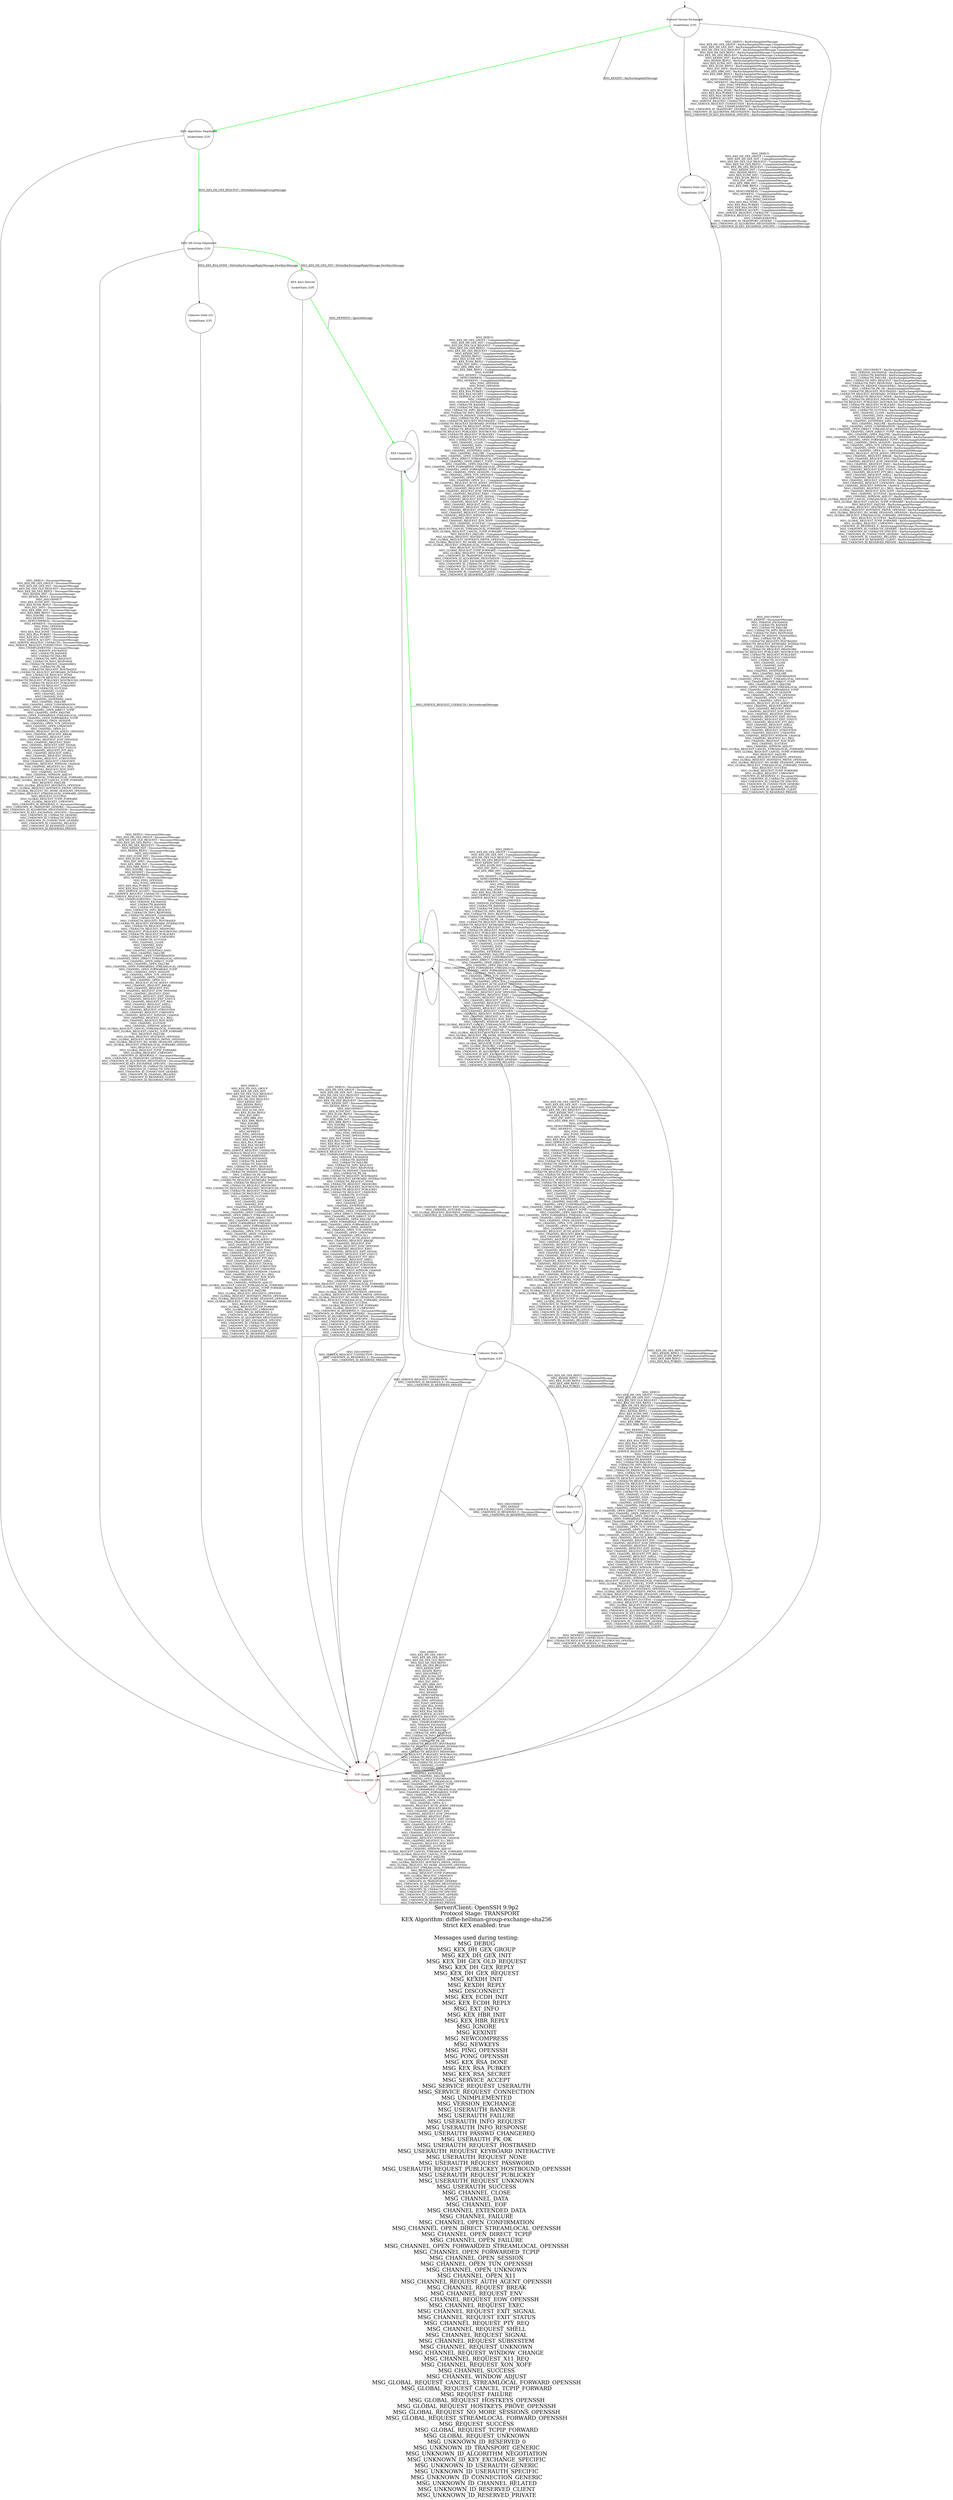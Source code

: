 digraph g {

    labelloc = "b"
    label = "Server/Client: OpenSSH 9.9p2
    Protocol Stage: TRANSPORT
KEX Algorithm: diffie-hellman-group-exchange-sha256
Strict KEX enabled: true

 Messages used during testing: 
MSG_DEBUG
MSG_KEX_DH_GEX_GROUP
MSG_KEX_DH_GEX_INIT
MSG_KEX_DH_GEX_OLD_REQUEST
MSG_KEX_DH_GEX_REPLY
MSG_KEX_DH_GEX_REQUEST
MSG_KEXDH_INIT
MSG_KEXDH_REPLY
MSG_DISCONNECT
MSG_KEX_ECDH_INIT
MSG_KEX_ECDH_REPLY
MSG_EXT_INFO
MSG_KEX_HBR_INIT
MSG_KEX_HBR_REPLY
MSG_IGNORE
MSG_KEXINIT
MSG_NEWCOMPRESS
MSG_NEWKEYS
MSG_PING_OPENSSH
MSG_PONG_OPENSSH
MSG_KEX_RSA_DONE
MSG_KEX_RSA_PUBKEY
MSG_KEX_RSA_SECRET
MSG_SERVICE_ACCEPT
MSG_SERVICE_REQUEST_USERAUTH
MSG_SERVICE_REQUEST_CONNECTION
MSG_UNIMPLEMENTED
MSG_VERSION_EXCHANGE
MSG_USERAUTH_BANNER
MSG_USERAUTH_FAILURE
MSG_USERAUTH_INFO_REQUEST
MSG_USERAUTH_INFO_RESPONSE
MSG_USERAUTH_PASSWD_CHANGEREQ
MSG_USERAUTH_PK_OK
MSG_USERAUTH_REQUEST_HOSTBASED
MSG_USERAUTH_REQUEST_KEYBOARD_INTERACTIVE
MSG_USERAUTH_REQUEST_NONE
MSG_USERAUTH_REQUEST_PASSWORD
MSG_USERAUTH_REQUEST_PUBLICKEY_HOSTBOUND_OPENSSH
MSG_USERAUTH_REQUEST_PUBLICKEY
MSG_USERAUTH_REQUEST_UNKNOWN
MSG_USERAUTH_SUCCESS
MSG_CHANNEL_CLOSE
MSG_CHANNEL_DATA
MSG_CHANNEL_EOF
MSG_CHANNEL_EXTENDED_DATA
MSG_CHANNEL_FAILURE
MSG_CHANNEL_OPEN_CONFIRMATION
MSG_CHANNEL_OPEN_DIRECT_STREAMLOCAL_OPENSSH
MSG_CHANNEL_OPEN_DIRECT_TCPIP
MSG_CHANNEL_OPEN_FAILURE
MSG_CHANNEL_OPEN_FORWARDED_STREAMLOCAL_OPENSSH
MSG_CHANNEL_OPEN_FORWARDED_TCPIP
MSG_CHANNEL_OPEN_SESSION
MSG_CHANNEL_OPEN_TUN_OPENSSH
MSG_CHANNEL_OPEN_UNKNOWN
MSG_CHANNEL_OPEN_X11
MSG_CHANNEL_REQUEST_AUTH_AGENT_OPENSSH
MSG_CHANNEL_REQUEST_BREAK
MSG_CHANNEL_REQUEST_ENV
MSG_CHANNEL_REQUEST_EOW_OPENSSH
MSG_CHANNEL_REQUEST_EXEC
MSG_CHANNEL_REQUEST_EXIT_SIGNAL
MSG_CHANNEL_REQUEST_EXIT_STATUS
MSG_CHANNEL_REQUEST_PTY_REQ
MSG_CHANNEL_REQUEST_SHELL
MSG_CHANNEL_REQUEST_SIGNAL
MSG_CHANNEL_REQUEST_SUBSYSTEM
MSG_CHANNEL_REQUEST_UNKNOWN
MSG_CHANNEL_REQUEST_WINDOW_CHANGE
MSG_CHANNEL_REQUEST_X11_REQ
MSG_CHANNEL_REQUEST_XON_XOFF
MSG_CHANNEL_SUCCESS
MSG_CHANNEL_WINDOW_ADJUST
MSG_GLOBAL_REQUEST_CANCEL_STREAMLOCAL_FORWARD_OPENSSH
MSG_GLOBAL_REQUEST_CANCEL_TCPIP_FORWARD
MSG_REQUEST_FAILURE
MSG_GLOBAL_REQUEST_HOSTKEYS_OPENSSH
MSG_GLOBAL_REQUEST_HOSTKEYS_PROVE_OPENSSH
MSG_GLOBAL_REQUEST_NO_MORE_SESSIONS_OPENSSH
MSG_GLOBAL_REQUEST_STREAMLOCAL_FORWARD_OPENSSH
MSG_REQUEST_SUCCESS
MSG_GLOBAL_REQUEST_TCPIP_FORWARD
MSG_GLOBAL_REQUEST_UNKNOWN
MSG_UNKNOWN_ID_RESERVED_0
MSG_UNKNOWN_ID_TRANSPORT_GENERIC
MSG_UNKNOWN_ID_ALGORITHM_NEGOTIATION
MSG_UNKNOWN_ID_KEY_EXCHANGE_SPECIFIC
MSG_UNKNOWN_ID_USERAUTH_GENERIC
MSG_UNKNOWN_ID_USERAUTH_SPECIFIC
MSG_UNKNOWN_ID_CONNECTION_GENERIC
MSG_UNKNOWN_ID_CHANNEL_RELATED
MSG_UNKNOWN_ID_RESERVED_CLIENT
MSG_UNKNOWN_ID_RESERVED_PRIVATE
"
    fontsize = 30
    edge[decorate="true"]

	s0 [shape="circle" width="2.3" label="Protocol Version Exchanged

SocketState: [UP]" fixedsize="true" height="2.3"];
	s1 [shape="circle" width="2.3" label="KEX: Algorithms Negotiated

SocketState: [UP]" fixedsize="true" height="2.3"];
	s2 [shape="circle" width="2.3" label="Unknown State (s2)

SocketState: [UP]" fixedsize="true" height="2.3"];
	s3 [shape="circle" color="RED" width="2.3" label="TCP Closed

SocketState: [CLOSED, UP]" fixedsize="true" height="2.3"];
	s4 [shape="circle" width="2.3" label="KEX: DH Group Negotiated

SocketState: [UP]" fixedsize="true" height="2.3"];
	s5 [shape="circle" width="2.3" label="Unknown State (s5)

SocketState: [UP]" fixedsize="true" height="2.3"];
	s6 [shape="circle" width="2.3" label="KEX: Keys Derived

SocketState: [UP]" fixedsize="true" height="2.3"];
	s7 [shape="circle" width="2.3" label="KEX Completed

SocketState: [UP]" fixedsize="true" height="2.3"];
	s8 [shape="circle" width="2.3" label="Protocol Completed

SocketState: [UP]" fixedsize="true" height="2.3"];
	s9 [shape="circle" width="2.3" label="Unknown State (s9)

SocketState: [UP]" fixedsize="true" height="2.3"];
	s10 [shape="circle" width="2.3" label="Unknown State (s10)

SocketState: [UP]" fixedsize="true" height="2.3"];
	s0 -> s2 [label="MSG_DEBUG / KeyExchangeInitMessage
MSG_KEX_DH_GEX_GROUP / KeyExchangeInitMessage,UnimplementedMessage
MSG_KEX_DH_GEX_INIT / KeyExchangeInitMessage,UnimplementedMessage
MSG_KEX_DH_GEX_OLD_REQUEST / KeyExchangeInitMessage,UnimplementedMessage
MSG_KEX_DH_GEX_REPLY / KeyExchangeInitMessage,UnimplementedMessage
MSG_KEX_DH_GEX_REQUEST / KeyExchangeInitMessage,UnimplementedMessage
MSG_KEXDH_INIT / KeyExchangeInitMessage,UnimplementedMessage
MSG_KEXDH_REPLY / KeyExchangeInitMessage,UnimplementedMessage
MSG_KEX_ECDH_INIT / KeyExchangeInitMessage,UnimplementedMessage
MSG_KEX_ECDH_REPLY / KeyExchangeInitMessage,UnimplementedMessage
MSG_EXT_INFO / KeyExchangeInitMessage,UnimplementedMessage
MSG_KEX_HBR_INIT / KeyExchangeInitMessage,UnimplementedMessage
MSG_KEX_HBR_REPLY / KeyExchangeInitMessage,UnimplementedMessage
MSG_IGNORE / KeyExchangeInitMessage
MSG_NEWCOMPRESS / KeyExchangeInitMessage,UnimplementedMessage
MSG_NEWKEYS / KeyExchangeInitMessage,UnimplementedMessage
MSG_PING_OPENSSH / KeyExchangeInitMessage
MSG_PONG_OPENSSH / KeyExchangeInitMessage
MSG_KEX_RSA_DONE / KeyExchangeInitMessage,UnimplementedMessage
MSG_KEX_RSA_PUBKEY / KeyExchangeInitMessage,UnimplementedMessage
MSG_KEX_RSA_SECRET / KeyExchangeInitMessage,UnimplementedMessage
MSG_SERVICE_ACCEPT / KeyExchangeInitMessage,UnimplementedMessage
MSG_SERVICE_REQUEST_USERAUTH / KeyExchangeInitMessage,UnimplementedMessage
MSG_SERVICE_REQUEST_CONNECTION / KeyExchangeInitMessage,UnimplementedMessage
MSG_UNIMPLEMENTED / KeyExchangeInitMessage
MSG_UNKNOWN_ID_TRANSPORT_GENERIC / KeyExchangeInitMessage,UnimplementedMessage
MSG_UNKNOWN_ID_ALGORITHM_NEGOTIATION / KeyExchangeInitMessage,UnimplementedMessage
MSG_UNKNOWN_ID_KEY_EXCHANGE_SPECIFIC / KeyExchangeInitMessage,UnimplementedMessage"];
	s0 -> s3 [label="MSG_DISCONNECT / KeyExchangeInitMessage
MSG_VERSION_EXCHANGE / KeyExchangeInitMessage
MSG_USERAUTH_BANNER / KeyExchangeInitMessage
MSG_USERAUTH_FAILURE / KeyExchangeInitMessage
MSG_USERAUTH_INFO_REQUEST / KeyExchangeInitMessage
MSG_USERAUTH_INFO_RESPONSE / KeyExchangeInitMessage
MSG_USERAUTH_PASSWD_CHANGEREQ / KeyExchangeInitMessage
MSG_USERAUTH_PK_OK / KeyExchangeInitMessage
MSG_USERAUTH_REQUEST_HOSTBASED / KeyExchangeInitMessage
MSG_USERAUTH_REQUEST_KEYBOARD_INTERACTIVE / KeyExchangeInitMessage
MSG_USERAUTH_REQUEST_NONE / KeyExchangeInitMessage
MSG_USERAUTH_REQUEST_PASSWORD / KeyExchangeInitMessage
MSG_USERAUTH_REQUEST_PUBLICKEY_HOSTBOUND_OPENSSH / KeyExchangeInitMessage
MSG_USERAUTH_REQUEST_PUBLICKEY / KeyExchangeInitMessage
MSG_USERAUTH_REQUEST_UNKNOWN / KeyExchangeInitMessage
MSG_USERAUTH_SUCCESS / KeyExchangeInitMessage
MSG_CHANNEL_CLOSE / KeyExchangeInitMessage
MSG_CHANNEL_DATA / KeyExchangeInitMessage
MSG_CHANNEL_EOF / KeyExchangeInitMessage
MSG_CHANNEL_EXTENDED_DATA / KeyExchangeInitMessage
MSG_CHANNEL_FAILURE / KeyExchangeInitMessage
MSG_CHANNEL_OPEN_CONFIRMATION / KeyExchangeInitMessage
MSG_CHANNEL_OPEN_DIRECT_STREAMLOCAL_OPENSSH / KeyExchangeInitMessage
MSG_CHANNEL_OPEN_DIRECT_TCPIP / KeyExchangeInitMessage
MSG_CHANNEL_OPEN_FAILURE / KeyExchangeInitMessage
MSG_CHANNEL_OPEN_FORWARDED_STREAMLOCAL_OPENSSH / KeyExchangeInitMessage
MSG_CHANNEL_OPEN_FORWARDED_TCPIP / KeyExchangeInitMessage
MSG_CHANNEL_OPEN_SESSION / KeyExchangeInitMessage
MSG_CHANNEL_OPEN_TUN_OPENSSH / KeyExchangeInitMessage
MSG_CHANNEL_OPEN_UNKNOWN / KeyExchangeInitMessage
MSG_CHANNEL_OPEN_X11 / KeyExchangeInitMessage
MSG_CHANNEL_REQUEST_AUTH_AGENT_OPENSSH / KeyExchangeInitMessage
MSG_CHANNEL_REQUEST_BREAK / KeyExchangeInitMessage
MSG_CHANNEL_REQUEST_ENV / KeyExchangeInitMessage
MSG_CHANNEL_REQUEST_EOW_OPENSSH / KeyExchangeInitMessage
MSG_CHANNEL_REQUEST_EXEC / KeyExchangeInitMessage
MSG_CHANNEL_REQUEST_EXIT_SIGNAL / KeyExchangeInitMessage
MSG_CHANNEL_REQUEST_EXIT_STATUS / KeyExchangeInitMessage
MSG_CHANNEL_REQUEST_PTY_REQ / KeyExchangeInitMessage
MSG_CHANNEL_REQUEST_SHELL / KeyExchangeInitMessage
MSG_CHANNEL_REQUEST_SIGNAL / KeyExchangeInitMessage
MSG_CHANNEL_REQUEST_SUBSYSTEM / KeyExchangeInitMessage
MSG_CHANNEL_REQUEST_UNKNOWN / KeyExchangeInitMessage
MSG_CHANNEL_REQUEST_WINDOW_CHANGE / KeyExchangeInitMessage
MSG_CHANNEL_REQUEST_X11_REQ / KeyExchangeInitMessage
MSG_CHANNEL_REQUEST_XON_XOFF / KeyExchangeInitMessage
MSG_CHANNEL_SUCCESS / KeyExchangeInitMessage
MSG_CHANNEL_WINDOW_ADJUST / KeyExchangeInitMessage
MSG_GLOBAL_REQUEST_CANCEL_STREAMLOCAL_FORWARD_OPENSSH / KeyExchangeInitMessage
MSG_GLOBAL_REQUEST_CANCEL_TCPIP_FORWARD / KeyExchangeInitMessage
MSG_REQUEST_FAILURE / KeyExchangeInitMessage
MSG_GLOBAL_REQUEST_HOSTKEYS_OPENSSH / KeyExchangeInitMessage
MSG_GLOBAL_REQUEST_HOSTKEYS_PROVE_OPENSSH / KeyExchangeInitMessage
MSG_GLOBAL_REQUEST_NO_MORE_SESSIONS_OPENSSH / KeyExchangeInitMessage
MSG_GLOBAL_REQUEST_STREAMLOCAL_FORWARD_OPENSSH / KeyExchangeInitMessage
MSG_REQUEST_SUCCESS / KeyExchangeInitMessage
MSG_GLOBAL_REQUEST_TCPIP_FORWARD / KeyExchangeInitMessage
MSG_GLOBAL_REQUEST_UNKNOWN / KeyExchangeInitMessage
MSG_UNKNOWN_ID_RESERVED_0 / KeyExchangeInitMessage,DisconnectMessage
MSG_UNKNOWN_ID_USERAUTH_GENERIC / KeyExchangeInitMessage
MSG_UNKNOWN_ID_USERAUTH_SPECIFIC / KeyExchangeInitMessage
MSG_UNKNOWN_ID_CONNECTION_GENERIC / KeyExchangeInitMessage
MSG_UNKNOWN_ID_CHANNEL_RELATED / KeyExchangeInitMessage
MSG_UNKNOWN_ID_RESERVED_CLIENT / KeyExchangeInitMessage
MSG_UNKNOWN_ID_RESERVED_PRIVATE / KeyExchangeInitMessage"];
	s0 -> s1 [color="GREEN" style="bold" label="MSG_KEXINIT / KeyExchangeInitMessage"];
	s1 -> s3 [label="MSG_DEBUG / DisconnectMessage
MSG_KEX_DH_GEX_GROUP / DisconnectMessage
MSG_KEX_DH_GEX_INIT / DisconnectMessage
MSG_KEX_DH_GEX_OLD_REQUEST / DisconnectMessage
MSG_KEX_DH_GEX_REPLY / DisconnectMessage
MSG_KEXDH_INIT / DisconnectMessage
MSG_KEXDH_REPLY / DisconnectMessage
MSG_DISCONNECT
MSG_KEX_ECDH_INIT / DisconnectMessage
MSG_KEX_ECDH_REPLY / DisconnectMessage
MSG_EXT_INFO / DisconnectMessage
MSG_KEX_HBR_INIT / DisconnectMessage
MSG_KEX_HBR_REPLY / DisconnectMessage
MSG_IGNORE / DisconnectMessage
MSG_KEXINIT / DisconnectMessage
MSG_NEWCOMPRESS / DisconnectMessage
MSG_NEWKEYS / DisconnectMessage
MSG_PING_OPENSSH
MSG_PONG_OPENSSH
MSG_KEX_RSA_DONE / DisconnectMessage
MSG_KEX_RSA_PUBKEY / DisconnectMessage
MSG_KEX_RSA_SECRET / DisconnectMessage
MSG_SERVICE_ACCEPT / DisconnectMessage
MSG_SERVICE_REQUEST_USERAUTH / DisconnectMessage
MSG_SERVICE_REQUEST_CONNECTION / DisconnectMessage
MSG_UNIMPLEMENTED / DisconnectMessage
MSG_VERSION_EXCHANGE
MSG_USERAUTH_BANNER
MSG_USERAUTH_FAILURE
MSG_USERAUTH_INFO_REQUEST
MSG_USERAUTH_INFO_RESPONSE
MSG_USERAUTH_PASSWD_CHANGEREQ
MSG_USERAUTH_PK_OK
MSG_USERAUTH_REQUEST_HOSTBASED
MSG_USERAUTH_REQUEST_KEYBOARD_INTERACTIVE
MSG_USERAUTH_REQUEST_NONE
MSG_USERAUTH_REQUEST_PASSWORD
MSG_USERAUTH_REQUEST_PUBLICKEY_HOSTBOUND_OPENSSH
MSG_USERAUTH_REQUEST_PUBLICKEY
MSG_USERAUTH_REQUEST_UNKNOWN
MSG_USERAUTH_SUCCESS
MSG_CHANNEL_CLOSE
MSG_CHANNEL_DATA
MSG_CHANNEL_EOF
MSG_CHANNEL_EXTENDED_DATA
MSG_CHANNEL_FAILURE
MSG_CHANNEL_OPEN_CONFIRMATION
MSG_CHANNEL_OPEN_DIRECT_STREAMLOCAL_OPENSSH
MSG_CHANNEL_OPEN_DIRECT_TCPIP
MSG_CHANNEL_OPEN_FAILURE
MSG_CHANNEL_OPEN_FORWARDED_STREAMLOCAL_OPENSSH
MSG_CHANNEL_OPEN_FORWARDED_TCPIP
MSG_CHANNEL_OPEN_SESSION
MSG_CHANNEL_OPEN_TUN_OPENSSH
MSG_CHANNEL_OPEN_UNKNOWN
MSG_CHANNEL_OPEN_X11
MSG_CHANNEL_REQUEST_AUTH_AGENT_OPENSSH
MSG_CHANNEL_REQUEST_BREAK
MSG_CHANNEL_REQUEST_ENV
MSG_CHANNEL_REQUEST_EOW_OPENSSH
MSG_CHANNEL_REQUEST_EXEC
MSG_CHANNEL_REQUEST_EXIT_SIGNAL
MSG_CHANNEL_REQUEST_EXIT_STATUS
MSG_CHANNEL_REQUEST_PTY_REQ
MSG_CHANNEL_REQUEST_SHELL
MSG_CHANNEL_REQUEST_SIGNAL
MSG_CHANNEL_REQUEST_SUBSYSTEM
MSG_CHANNEL_REQUEST_UNKNOWN
MSG_CHANNEL_REQUEST_WINDOW_CHANGE
MSG_CHANNEL_REQUEST_X11_REQ
MSG_CHANNEL_REQUEST_XON_XOFF
MSG_CHANNEL_SUCCESS
MSG_CHANNEL_WINDOW_ADJUST
MSG_GLOBAL_REQUEST_CANCEL_STREAMLOCAL_FORWARD_OPENSSH
MSG_GLOBAL_REQUEST_CANCEL_TCPIP_FORWARD
MSG_REQUEST_FAILURE
MSG_GLOBAL_REQUEST_HOSTKEYS_OPENSSH
MSG_GLOBAL_REQUEST_HOSTKEYS_PROVE_OPENSSH
MSG_GLOBAL_REQUEST_NO_MORE_SESSIONS_OPENSSH
MSG_GLOBAL_REQUEST_STREAMLOCAL_FORWARD_OPENSSH
MSG_REQUEST_SUCCESS
MSG_GLOBAL_REQUEST_TCPIP_FORWARD
MSG_GLOBAL_REQUEST_UNKNOWN
MSG_UNKNOWN_ID_RESERVED_0 / DisconnectMessage
MSG_UNKNOWN_ID_TRANSPORT_GENERIC / DisconnectMessage
MSG_UNKNOWN_ID_ALGORITHM_NEGOTIATION / DisconnectMessage
MSG_UNKNOWN_ID_KEY_EXCHANGE_SPECIFIC / DisconnectMessage
MSG_UNKNOWN_ID_USERAUTH_GENERIC
MSG_UNKNOWN_ID_USERAUTH_SPECIFIC
MSG_UNKNOWN_ID_CONNECTION_GENERIC
MSG_UNKNOWN_ID_CHANNEL_RELATED
MSG_UNKNOWN_ID_RESERVED_CLIENT
MSG_UNKNOWN_ID_RESERVED_PRIVATE"];
	s1 -> s4 [color="GREEN" style="bold" label="MSG_KEX_DH_GEX_REQUEST / DhGexKeyExchangeGroupMessage"];
	s2 -> s2 [label="MSG_DEBUG
MSG_KEX_DH_GEX_GROUP / UnimplementedMessage
MSG_KEX_DH_GEX_INIT / UnimplementedMessage
MSG_KEX_DH_GEX_OLD_REQUEST / UnimplementedMessage
MSG_KEX_DH_GEX_REPLY / UnimplementedMessage
MSG_KEX_DH_GEX_REQUEST / UnimplementedMessage
MSG_KEXDH_INIT / UnimplementedMessage
MSG_KEXDH_REPLY / UnimplementedMessage
MSG_KEX_ECDH_INIT / UnimplementedMessage
MSG_KEX_ECDH_REPLY / UnimplementedMessage
MSG_EXT_INFO / UnimplementedMessage
MSG_KEX_HBR_INIT / UnimplementedMessage
MSG_KEX_HBR_REPLY / UnimplementedMessage
MSG_IGNORE
MSG_NEWCOMPRESS / UnimplementedMessage
MSG_NEWKEYS / UnimplementedMessage
MSG_PING_OPENSSH
MSG_PONG_OPENSSH
MSG_KEX_RSA_DONE / UnimplementedMessage
MSG_KEX_RSA_PUBKEY / UnimplementedMessage
MSG_KEX_RSA_SECRET / UnimplementedMessage
MSG_SERVICE_ACCEPT / UnimplementedMessage
MSG_SERVICE_REQUEST_USERAUTH / UnimplementedMessage
MSG_SERVICE_REQUEST_CONNECTION / UnimplementedMessage
MSG_UNIMPLEMENTED
MSG_UNKNOWN_ID_TRANSPORT_GENERIC / UnimplementedMessage
MSG_UNKNOWN_ID_ALGORITHM_NEGOTIATION / UnimplementedMessage
MSG_UNKNOWN_ID_KEY_EXCHANGE_SPECIFIC / UnimplementedMessage"];
	s2 -> s3 [label="MSG_DISCONNECT
MSG_KEXINIT / DisconnectMessage
MSG_VERSION_EXCHANGE
MSG_USERAUTH_BANNER
MSG_USERAUTH_FAILURE
MSG_USERAUTH_INFO_REQUEST
MSG_USERAUTH_INFO_RESPONSE
MSG_USERAUTH_PASSWD_CHANGEREQ
MSG_USERAUTH_PK_OK
MSG_USERAUTH_REQUEST_HOSTBASED
MSG_USERAUTH_REQUEST_KEYBOARD_INTERACTIVE
MSG_USERAUTH_REQUEST_NONE
MSG_USERAUTH_REQUEST_PASSWORD
MSG_USERAUTH_REQUEST_PUBLICKEY_HOSTBOUND_OPENSSH
MSG_USERAUTH_REQUEST_PUBLICKEY
MSG_USERAUTH_REQUEST_UNKNOWN
MSG_USERAUTH_SUCCESS
MSG_CHANNEL_CLOSE
MSG_CHANNEL_DATA
MSG_CHANNEL_EOF
MSG_CHANNEL_EXTENDED_DATA
MSG_CHANNEL_FAILURE
MSG_CHANNEL_OPEN_CONFIRMATION
MSG_CHANNEL_OPEN_DIRECT_STREAMLOCAL_OPENSSH
MSG_CHANNEL_OPEN_DIRECT_TCPIP
MSG_CHANNEL_OPEN_FAILURE
MSG_CHANNEL_OPEN_FORWARDED_STREAMLOCAL_OPENSSH
MSG_CHANNEL_OPEN_FORWARDED_TCPIP
MSG_CHANNEL_OPEN_SESSION
MSG_CHANNEL_OPEN_TUN_OPENSSH
MSG_CHANNEL_OPEN_UNKNOWN
MSG_CHANNEL_OPEN_X11
MSG_CHANNEL_REQUEST_AUTH_AGENT_OPENSSH
MSG_CHANNEL_REQUEST_BREAK
MSG_CHANNEL_REQUEST_ENV
MSG_CHANNEL_REQUEST_EOW_OPENSSH
MSG_CHANNEL_REQUEST_EXEC
MSG_CHANNEL_REQUEST_EXIT_SIGNAL
MSG_CHANNEL_REQUEST_EXIT_STATUS
MSG_CHANNEL_REQUEST_PTY_REQ
MSG_CHANNEL_REQUEST_SHELL
MSG_CHANNEL_REQUEST_SIGNAL
MSG_CHANNEL_REQUEST_SUBSYSTEM
MSG_CHANNEL_REQUEST_UNKNOWN
MSG_CHANNEL_REQUEST_WINDOW_CHANGE
MSG_CHANNEL_REQUEST_X11_REQ
MSG_CHANNEL_REQUEST_XON_XOFF
MSG_CHANNEL_SUCCESS
MSG_CHANNEL_WINDOW_ADJUST
MSG_GLOBAL_REQUEST_CANCEL_STREAMLOCAL_FORWARD_OPENSSH
MSG_GLOBAL_REQUEST_CANCEL_TCPIP_FORWARD
MSG_REQUEST_FAILURE
MSG_GLOBAL_REQUEST_HOSTKEYS_OPENSSH
MSG_GLOBAL_REQUEST_HOSTKEYS_PROVE_OPENSSH
MSG_GLOBAL_REQUEST_NO_MORE_SESSIONS_OPENSSH
MSG_GLOBAL_REQUEST_STREAMLOCAL_FORWARD_OPENSSH
MSG_REQUEST_SUCCESS
MSG_GLOBAL_REQUEST_TCPIP_FORWARD
MSG_GLOBAL_REQUEST_UNKNOWN
MSG_UNKNOWN_ID_RESERVED_0 / DisconnectMessage
MSG_UNKNOWN_ID_USERAUTH_GENERIC
MSG_UNKNOWN_ID_USERAUTH_SPECIFIC
MSG_UNKNOWN_ID_CONNECTION_GENERIC
MSG_UNKNOWN_ID_CHANNEL_RELATED
MSG_UNKNOWN_ID_RESERVED_CLIENT
MSG_UNKNOWN_ID_RESERVED_PRIVATE"];
	s3 -> s3 [label="MSG_DEBUG
MSG_KEX_DH_GEX_GROUP
MSG_KEX_DH_GEX_INIT
MSG_KEX_DH_GEX_OLD_REQUEST
MSG_KEX_DH_GEX_REPLY
MSG_KEX_DH_GEX_REQUEST
MSG_KEXDH_INIT
MSG_KEXDH_REPLY
MSG_DISCONNECT
MSG_KEX_ECDH_INIT
MSG_KEX_ECDH_REPLY
MSG_EXT_INFO
MSG_KEX_HBR_INIT
MSG_KEX_HBR_REPLY
MSG_IGNORE
MSG_KEXINIT
MSG_NEWCOMPRESS
MSG_NEWKEYS
MSG_PING_OPENSSH
MSG_PONG_OPENSSH
MSG_KEX_RSA_DONE
MSG_KEX_RSA_PUBKEY
MSG_KEX_RSA_SECRET
MSG_SERVICE_ACCEPT
MSG_SERVICE_REQUEST_USERAUTH
MSG_SERVICE_REQUEST_CONNECTION
MSG_UNIMPLEMENTED
MSG_VERSION_EXCHANGE
MSG_USERAUTH_BANNER
MSG_USERAUTH_FAILURE
MSG_USERAUTH_INFO_REQUEST
MSG_USERAUTH_INFO_RESPONSE
MSG_USERAUTH_PASSWD_CHANGEREQ
MSG_USERAUTH_PK_OK
MSG_USERAUTH_REQUEST_HOSTBASED
MSG_USERAUTH_REQUEST_KEYBOARD_INTERACTIVE
MSG_USERAUTH_REQUEST_NONE
MSG_USERAUTH_REQUEST_PASSWORD
MSG_USERAUTH_REQUEST_PUBLICKEY_HOSTBOUND_OPENSSH
MSG_USERAUTH_REQUEST_PUBLICKEY
MSG_USERAUTH_REQUEST_UNKNOWN
MSG_USERAUTH_SUCCESS
MSG_CHANNEL_CLOSE
MSG_CHANNEL_DATA
MSG_CHANNEL_EOF
MSG_CHANNEL_EXTENDED_DATA
MSG_CHANNEL_FAILURE
MSG_CHANNEL_OPEN_CONFIRMATION
MSG_CHANNEL_OPEN_DIRECT_STREAMLOCAL_OPENSSH
MSG_CHANNEL_OPEN_DIRECT_TCPIP
MSG_CHANNEL_OPEN_FAILURE
MSG_CHANNEL_OPEN_FORWARDED_STREAMLOCAL_OPENSSH
MSG_CHANNEL_OPEN_FORWARDED_TCPIP
MSG_CHANNEL_OPEN_SESSION
MSG_CHANNEL_OPEN_TUN_OPENSSH
MSG_CHANNEL_OPEN_UNKNOWN
MSG_CHANNEL_OPEN_X11
MSG_CHANNEL_REQUEST_AUTH_AGENT_OPENSSH
MSG_CHANNEL_REQUEST_BREAK
MSG_CHANNEL_REQUEST_ENV
MSG_CHANNEL_REQUEST_EOW_OPENSSH
MSG_CHANNEL_REQUEST_EXEC
MSG_CHANNEL_REQUEST_EXIT_SIGNAL
MSG_CHANNEL_REQUEST_EXIT_STATUS
MSG_CHANNEL_REQUEST_PTY_REQ
MSG_CHANNEL_REQUEST_SHELL
MSG_CHANNEL_REQUEST_SIGNAL
MSG_CHANNEL_REQUEST_SUBSYSTEM
MSG_CHANNEL_REQUEST_UNKNOWN
MSG_CHANNEL_REQUEST_WINDOW_CHANGE
MSG_CHANNEL_REQUEST_X11_REQ
MSG_CHANNEL_REQUEST_XON_XOFF
MSG_CHANNEL_SUCCESS
MSG_CHANNEL_WINDOW_ADJUST
MSG_GLOBAL_REQUEST_CANCEL_STREAMLOCAL_FORWARD_OPENSSH
MSG_GLOBAL_REQUEST_CANCEL_TCPIP_FORWARD
MSG_REQUEST_FAILURE
MSG_GLOBAL_REQUEST_HOSTKEYS_OPENSSH
MSG_GLOBAL_REQUEST_HOSTKEYS_PROVE_OPENSSH
MSG_GLOBAL_REQUEST_NO_MORE_SESSIONS_OPENSSH
MSG_GLOBAL_REQUEST_STREAMLOCAL_FORWARD_OPENSSH
MSG_REQUEST_SUCCESS
MSG_GLOBAL_REQUEST_TCPIP_FORWARD
MSG_GLOBAL_REQUEST_UNKNOWN
MSG_UNKNOWN_ID_RESERVED_0
MSG_UNKNOWN_ID_TRANSPORT_GENERIC
MSG_UNKNOWN_ID_ALGORITHM_NEGOTIATION
MSG_UNKNOWN_ID_KEY_EXCHANGE_SPECIFIC
MSG_UNKNOWN_ID_USERAUTH_GENERIC
MSG_UNKNOWN_ID_USERAUTH_SPECIFIC
MSG_UNKNOWN_ID_CONNECTION_GENERIC
MSG_UNKNOWN_ID_CHANNEL_RELATED
MSG_UNKNOWN_ID_RESERVED_CLIENT
MSG_UNKNOWN_ID_RESERVED_PRIVATE"];
	s4 -> s3 [label="MSG_DEBUG / DisconnectMessage
MSG_KEX_DH_GEX_GROUP / DisconnectMessage
MSG_KEX_DH_GEX_OLD_REQUEST / DisconnectMessage
MSG_KEX_DH_GEX_REPLY / DisconnectMessage
MSG_KEX_DH_GEX_REQUEST / DisconnectMessage
MSG_KEXDH_INIT / DisconnectMessage
MSG_KEXDH_REPLY / DisconnectMessage
MSG_DISCONNECT
MSG_KEX_ECDH_INIT / DisconnectMessage
MSG_KEX_ECDH_REPLY / DisconnectMessage
MSG_EXT_INFO / DisconnectMessage
MSG_KEX_HBR_INIT / DisconnectMessage
MSG_KEX_HBR_REPLY / DisconnectMessage
MSG_IGNORE / DisconnectMessage
MSG_KEXINIT / DisconnectMessage
MSG_NEWCOMPRESS / DisconnectMessage
MSG_NEWKEYS / DisconnectMessage
MSG_PING_OPENSSH
MSG_PONG_OPENSSH
MSG_KEX_RSA_PUBKEY / DisconnectMessage
MSG_KEX_RSA_SECRET / DisconnectMessage
MSG_SERVICE_ACCEPT / DisconnectMessage
MSG_SERVICE_REQUEST_USERAUTH / DisconnectMessage
MSG_SERVICE_REQUEST_CONNECTION / DisconnectMessage
MSG_UNIMPLEMENTED / DisconnectMessage
MSG_VERSION_EXCHANGE
MSG_USERAUTH_BANNER
MSG_USERAUTH_FAILURE
MSG_USERAUTH_INFO_REQUEST
MSG_USERAUTH_INFO_RESPONSE
MSG_USERAUTH_PASSWD_CHANGEREQ
MSG_USERAUTH_PK_OK
MSG_USERAUTH_REQUEST_HOSTBASED
MSG_USERAUTH_REQUEST_KEYBOARD_INTERACTIVE
MSG_USERAUTH_REQUEST_NONE
MSG_USERAUTH_REQUEST_PASSWORD
MSG_USERAUTH_REQUEST_PUBLICKEY_HOSTBOUND_OPENSSH
MSG_USERAUTH_REQUEST_PUBLICKEY
MSG_USERAUTH_REQUEST_UNKNOWN
MSG_USERAUTH_SUCCESS
MSG_CHANNEL_CLOSE
MSG_CHANNEL_DATA
MSG_CHANNEL_EOF
MSG_CHANNEL_EXTENDED_DATA
MSG_CHANNEL_FAILURE
MSG_CHANNEL_OPEN_CONFIRMATION
MSG_CHANNEL_OPEN_DIRECT_STREAMLOCAL_OPENSSH
MSG_CHANNEL_OPEN_DIRECT_TCPIP
MSG_CHANNEL_OPEN_FAILURE
MSG_CHANNEL_OPEN_FORWARDED_STREAMLOCAL_OPENSSH
MSG_CHANNEL_OPEN_FORWARDED_TCPIP
MSG_CHANNEL_OPEN_SESSION
MSG_CHANNEL_OPEN_TUN_OPENSSH
MSG_CHANNEL_OPEN_UNKNOWN
MSG_CHANNEL_OPEN_X11
MSG_CHANNEL_REQUEST_AUTH_AGENT_OPENSSH
MSG_CHANNEL_REQUEST_BREAK
MSG_CHANNEL_REQUEST_ENV
MSG_CHANNEL_REQUEST_EOW_OPENSSH
MSG_CHANNEL_REQUEST_EXEC
MSG_CHANNEL_REQUEST_EXIT_SIGNAL
MSG_CHANNEL_REQUEST_EXIT_STATUS
MSG_CHANNEL_REQUEST_PTY_REQ
MSG_CHANNEL_REQUEST_SHELL
MSG_CHANNEL_REQUEST_SIGNAL
MSG_CHANNEL_REQUEST_SUBSYSTEM
MSG_CHANNEL_REQUEST_UNKNOWN
MSG_CHANNEL_REQUEST_WINDOW_CHANGE
MSG_CHANNEL_REQUEST_X11_REQ
MSG_CHANNEL_REQUEST_XON_XOFF
MSG_CHANNEL_SUCCESS
MSG_CHANNEL_WINDOW_ADJUST
MSG_GLOBAL_REQUEST_CANCEL_STREAMLOCAL_FORWARD_OPENSSH
MSG_GLOBAL_REQUEST_CANCEL_TCPIP_FORWARD
MSG_REQUEST_FAILURE
MSG_GLOBAL_REQUEST_HOSTKEYS_OPENSSH
MSG_GLOBAL_REQUEST_HOSTKEYS_PROVE_OPENSSH
MSG_GLOBAL_REQUEST_NO_MORE_SESSIONS_OPENSSH
MSG_GLOBAL_REQUEST_STREAMLOCAL_FORWARD_OPENSSH
MSG_REQUEST_SUCCESS
MSG_GLOBAL_REQUEST_TCPIP_FORWARD
MSG_GLOBAL_REQUEST_UNKNOWN
MSG_UNKNOWN_ID_RESERVED_0 / DisconnectMessage
MSG_UNKNOWN_ID_TRANSPORT_GENERIC / DisconnectMessage
MSG_UNKNOWN_ID_ALGORITHM_NEGOTIATION / DisconnectMessage
MSG_UNKNOWN_ID_KEY_EXCHANGE_SPECIFIC / DisconnectMessage
MSG_UNKNOWN_ID_USERAUTH_GENERIC
MSG_UNKNOWN_ID_USERAUTH_SPECIFIC
MSG_UNKNOWN_ID_CONNECTION_GENERIC
MSG_UNKNOWN_ID_CHANNEL_RELATED
MSG_UNKNOWN_ID_RESERVED_CLIENT
MSG_UNKNOWN_ID_RESERVED_PRIVATE"];
	s4 -> s6 [color="GREEN" style="bold" label="MSG_KEX_DH_GEX_INIT / DhGexKeyExchangeReplyMessage,NewKeysMessage"];
	s4 -> s5 [label="MSG_KEX_RSA_DONE / DhGexKeyExchangeReplyMessage,NewKeysMessage"];
	s5 -> s3 [label="MSG_DEBUG
MSG_KEX_DH_GEX_GROUP
MSG_KEX_DH_GEX_INIT
MSG_KEX_DH_GEX_OLD_REQUEST
MSG_KEX_DH_GEX_REPLY
MSG_KEX_DH_GEX_REQUEST
MSG_KEXDH_INIT
MSG_KEXDH_REPLY
MSG_DISCONNECT
MSG_KEX_ECDH_INIT
MSG_KEX_ECDH_REPLY
MSG_EXT_INFO
MSG_KEX_HBR_INIT
MSG_KEX_HBR_REPLY
MSG_IGNORE
MSG_KEXINIT
MSG_NEWCOMPRESS
MSG_NEWKEYS
MSG_PING_OPENSSH
MSG_PONG_OPENSSH
MSG_KEX_RSA_DONE
MSG_KEX_RSA_PUBKEY
MSG_KEX_RSA_SECRET
MSG_SERVICE_ACCEPT
MSG_SERVICE_REQUEST_USERAUTH
MSG_SERVICE_REQUEST_CONNECTION
MSG_UNIMPLEMENTED
MSG_VERSION_EXCHANGE
MSG_USERAUTH_BANNER
MSG_USERAUTH_FAILURE
MSG_USERAUTH_INFO_REQUEST
MSG_USERAUTH_INFO_RESPONSE
MSG_USERAUTH_PASSWD_CHANGEREQ
MSG_USERAUTH_PK_OK
MSG_USERAUTH_REQUEST_HOSTBASED
MSG_USERAUTH_REQUEST_KEYBOARD_INTERACTIVE
MSG_USERAUTH_REQUEST_NONE
MSG_USERAUTH_REQUEST_PASSWORD
MSG_USERAUTH_REQUEST_PUBLICKEY_HOSTBOUND_OPENSSH
MSG_USERAUTH_REQUEST_PUBLICKEY
MSG_USERAUTH_REQUEST_UNKNOWN
MSG_USERAUTH_SUCCESS
MSG_CHANNEL_CLOSE
MSG_CHANNEL_DATA
MSG_CHANNEL_EOF
MSG_CHANNEL_EXTENDED_DATA
MSG_CHANNEL_FAILURE
MSG_CHANNEL_OPEN_CONFIRMATION
MSG_CHANNEL_OPEN_DIRECT_STREAMLOCAL_OPENSSH
MSG_CHANNEL_OPEN_DIRECT_TCPIP
MSG_CHANNEL_OPEN_FAILURE
MSG_CHANNEL_OPEN_FORWARDED_STREAMLOCAL_OPENSSH
MSG_CHANNEL_OPEN_FORWARDED_TCPIP
MSG_CHANNEL_OPEN_SESSION
MSG_CHANNEL_OPEN_TUN_OPENSSH
MSG_CHANNEL_OPEN_UNKNOWN
MSG_CHANNEL_OPEN_X11
MSG_CHANNEL_REQUEST_AUTH_AGENT_OPENSSH
MSG_CHANNEL_REQUEST_BREAK
MSG_CHANNEL_REQUEST_ENV
MSG_CHANNEL_REQUEST_EOW_OPENSSH
MSG_CHANNEL_REQUEST_EXEC
MSG_CHANNEL_REQUEST_EXIT_SIGNAL
MSG_CHANNEL_REQUEST_EXIT_STATUS
MSG_CHANNEL_REQUEST_PTY_REQ
MSG_CHANNEL_REQUEST_SHELL
MSG_CHANNEL_REQUEST_SIGNAL
MSG_CHANNEL_REQUEST_SUBSYSTEM
MSG_CHANNEL_REQUEST_UNKNOWN
MSG_CHANNEL_REQUEST_WINDOW_CHANGE
MSG_CHANNEL_REQUEST_X11_REQ
MSG_CHANNEL_REQUEST_XON_XOFF
MSG_CHANNEL_SUCCESS
MSG_CHANNEL_WINDOW_ADJUST
MSG_GLOBAL_REQUEST_CANCEL_STREAMLOCAL_FORWARD_OPENSSH
MSG_GLOBAL_REQUEST_CANCEL_TCPIP_FORWARD
MSG_REQUEST_FAILURE
MSG_GLOBAL_REQUEST_HOSTKEYS_OPENSSH
MSG_GLOBAL_REQUEST_HOSTKEYS_PROVE_OPENSSH
MSG_GLOBAL_REQUEST_NO_MORE_SESSIONS_OPENSSH
MSG_GLOBAL_REQUEST_STREAMLOCAL_FORWARD_OPENSSH
MSG_REQUEST_SUCCESS
MSG_GLOBAL_REQUEST_TCPIP_FORWARD
MSG_GLOBAL_REQUEST_UNKNOWN
MSG_UNKNOWN_ID_RESERVED_0
MSG_UNKNOWN_ID_TRANSPORT_GENERIC
MSG_UNKNOWN_ID_ALGORITHM_NEGOTIATION
MSG_UNKNOWN_ID_KEY_EXCHANGE_SPECIFIC
MSG_UNKNOWN_ID_USERAUTH_GENERIC
MSG_UNKNOWN_ID_USERAUTH_SPECIFIC
MSG_UNKNOWN_ID_CONNECTION_GENERIC
MSG_UNKNOWN_ID_CHANNEL_RELATED
MSG_UNKNOWN_ID_RESERVED_CLIENT
MSG_UNKNOWN_ID_RESERVED_PRIVATE"];
	s6 -> s3 [label="MSG_DEBUG / DisconnectMessage
MSG_KEX_DH_GEX_GROUP / DisconnectMessage
MSG_KEX_DH_GEX_INIT / DisconnectMessage
MSG_KEX_DH_GEX_OLD_REQUEST / DisconnectMessage
MSG_KEX_DH_GEX_REPLY / DisconnectMessage
MSG_KEX_DH_GEX_REQUEST / DisconnectMessage
MSG_KEXDH_INIT / DisconnectMessage
MSG_KEXDH_REPLY / DisconnectMessage
MSG_DISCONNECT
MSG_KEX_ECDH_INIT / DisconnectMessage
MSG_KEX_ECDH_REPLY / DisconnectMessage
MSG_EXT_INFO / DisconnectMessage
MSG_KEX_HBR_INIT / DisconnectMessage
MSG_KEX_HBR_REPLY / DisconnectMessage
MSG_IGNORE / DisconnectMessage
MSG_KEXINIT / DisconnectMessage
MSG_NEWCOMPRESS / DisconnectMessage
MSG_PING_OPENSSH
MSG_PONG_OPENSSH
MSG_KEX_RSA_DONE / DisconnectMessage
MSG_KEX_RSA_PUBKEY / DisconnectMessage
MSG_KEX_RSA_SECRET / DisconnectMessage
MSG_SERVICE_ACCEPT / DisconnectMessage
MSG_SERVICE_REQUEST_USERAUTH / DisconnectMessage
MSG_SERVICE_REQUEST_CONNECTION / DisconnectMessage
MSG_UNIMPLEMENTED / DisconnectMessage
MSG_VERSION_EXCHANGE
MSG_USERAUTH_BANNER
MSG_USERAUTH_FAILURE
MSG_USERAUTH_INFO_REQUEST
MSG_USERAUTH_INFO_RESPONSE
MSG_USERAUTH_PASSWD_CHANGEREQ
MSG_USERAUTH_PK_OK
MSG_USERAUTH_REQUEST_HOSTBASED
MSG_USERAUTH_REQUEST_KEYBOARD_INTERACTIVE
MSG_USERAUTH_REQUEST_NONE
MSG_USERAUTH_REQUEST_PASSWORD
MSG_USERAUTH_REQUEST_PUBLICKEY_HOSTBOUND_OPENSSH
MSG_USERAUTH_REQUEST_PUBLICKEY
MSG_USERAUTH_REQUEST_UNKNOWN
MSG_USERAUTH_SUCCESS
MSG_CHANNEL_CLOSE
MSG_CHANNEL_DATA
MSG_CHANNEL_EOF
MSG_CHANNEL_EXTENDED_DATA
MSG_CHANNEL_FAILURE
MSG_CHANNEL_OPEN_CONFIRMATION
MSG_CHANNEL_OPEN_DIRECT_STREAMLOCAL_OPENSSH
MSG_CHANNEL_OPEN_DIRECT_TCPIP
MSG_CHANNEL_OPEN_FAILURE
MSG_CHANNEL_OPEN_FORWARDED_STREAMLOCAL_OPENSSH
MSG_CHANNEL_OPEN_FORWARDED_TCPIP
MSG_CHANNEL_OPEN_SESSION
MSG_CHANNEL_OPEN_TUN_OPENSSH
MSG_CHANNEL_OPEN_UNKNOWN
MSG_CHANNEL_OPEN_X11
MSG_CHANNEL_REQUEST_AUTH_AGENT_OPENSSH
MSG_CHANNEL_REQUEST_BREAK
MSG_CHANNEL_REQUEST_ENV
MSG_CHANNEL_REQUEST_EOW_OPENSSH
MSG_CHANNEL_REQUEST_EXEC
MSG_CHANNEL_REQUEST_EXIT_SIGNAL
MSG_CHANNEL_REQUEST_EXIT_STATUS
MSG_CHANNEL_REQUEST_PTY_REQ
MSG_CHANNEL_REQUEST_SHELL
MSG_CHANNEL_REQUEST_SIGNAL
MSG_CHANNEL_REQUEST_SUBSYSTEM
MSG_CHANNEL_REQUEST_UNKNOWN
MSG_CHANNEL_REQUEST_WINDOW_CHANGE
MSG_CHANNEL_REQUEST_X11_REQ
MSG_CHANNEL_REQUEST_XON_XOFF
MSG_CHANNEL_SUCCESS
MSG_CHANNEL_WINDOW_ADJUST
MSG_GLOBAL_REQUEST_CANCEL_STREAMLOCAL_FORWARD_OPENSSH
MSG_GLOBAL_REQUEST_CANCEL_TCPIP_FORWARD
MSG_REQUEST_FAILURE
MSG_GLOBAL_REQUEST_HOSTKEYS_OPENSSH
MSG_GLOBAL_REQUEST_HOSTKEYS_PROVE_OPENSSH
MSG_GLOBAL_REQUEST_NO_MORE_SESSIONS_OPENSSH
MSG_GLOBAL_REQUEST_STREAMLOCAL_FORWARD_OPENSSH
MSG_REQUEST_SUCCESS
MSG_GLOBAL_REQUEST_TCPIP_FORWARD
MSG_GLOBAL_REQUEST_UNKNOWN
MSG_UNKNOWN_ID_RESERVED_0 / DisconnectMessage
MSG_UNKNOWN_ID_TRANSPORT_GENERIC / DisconnectMessage
MSG_UNKNOWN_ID_ALGORITHM_NEGOTIATION / DisconnectMessage
MSG_UNKNOWN_ID_KEY_EXCHANGE_SPECIFIC / DisconnectMessage
MSG_UNKNOWN_ID_USERAUTH_GENERIC
MSG_UNKNOWN_ID_USERAUTH_SPECIFIC
MSG_UNKNOWN_ID_CONNECTION_GENERIC
MSG_UNKNOWN_ID_CHANNEL_RELATED
MSG_UNKNOWN_ID_RESERVED_CLIENT
MSG_UNKNOWN_ID_RESERVED_PRIVATE"];
	s6 -> s7 [color="GREEN" style="bold" label="MSG_NEWKEYS / IgnoreMessage"];
	s7 -> s7 [label="MSG_DEBUG
MSG_KEX_DH_GEX_GROUP / UnimplementedMessage
MSG_KEX_DH_GEX_INIT / UnimplementedMessage
MSG_KEX_DH_GEX_OLD_REQUEST / UnimplementedMessage
MSG_KEX_DH_GEX_REPLY / UnimplementedMessage
MSG_KEX_DH_GEX_REQUEST / UnimplementedMessage
MSG_KEXDH_INIT / UnimplementedMessage
MSG_KEXDH_REPLY / UnimplementedMessage
MSG_KEX_ECDH_INIT / UnimplementedMessage
MSG_KEX_ECDH_REPLY / UnimplementedMessage
MSG_EXT_INFO / UnimplementedMessage
MSG_KEX_HBR_INIT / UnimplementedMessage
MSG_KEX_HBR_REPLY / UnimplementedMessage
MSG_IGNORE
MSG_KEXINIT / UnimplementedMessage
MSG_NEWCOMPRESS / UnimplementedMessage
MSG_NEWKEYS / UnimplementedMessage
MSG_PING_OPENSSH
MSG_PONG_OPENSSH
MSG_KEX_RSA_DONE / UnimplementedMessage
MSG_KEX_RSA_PUBKEY / UnimplementedMessage
MSG_KEX_RSA_SECRET / UnimplementedMessage
MSG_SERVICE_ACCEPT / UnimplementedMessage
MSG_UNIMPLEMENTED
MSG_VERSION_EXCHANGE / UnimplementedMessage
MSG_USERAUTH_BANNER / UnimplementedMessage
MSG_USERAUTH_FAILURE / UnimplementedMessage
MSG_USERAUTH_INFO_REQUEST / UnimplementedMessage
MSG_USERAUTH_INFO_RESPONSE / UnimplementedMessage
MSG_USERAUTH_PASSWD_CHANGEREQ / UnimplementedMessage
MSG_USERAUTH_PK_OK / UnimplementedMessage
MSG_USERAUTH_REQUEST_HOSTBASED / UnimplementedMessage
MSG_USERAUTH_REQUEST_KEYBOARD_INTERACTIVE / UnimplementedMessage
MSG_USERAUTH_REQUEST_NONE / UnimplementedMessage
MSG_USERAUTH_REQUEST_PASSWORD / UnimplementedMessage
MSG_USERAUTH_REQUEST_PUBLICKEY_HOSTBOUND_OPENSSH / UnimplementedMessage
MSG_USERAUTH_REQUEST_PUBLICKEY / UnimplementedMessage
MSG_USERAUTH_REQUEST_UNKNOWN / UnimplementedMessage
MSG_USERAUTH_SUCCESS / UnimplementedMessage
MSG_CHANNEL_CLOSE / UnimplementedMessage
MSG_CHANNEL_DATA / UnimplementedMessage
MSG_CHANNEL_EOF / UnimplementedMessage
MSG_CHANNEL_EXTENDED_DATA / UnimplementedMessage
MSG_CHANNEL_FAILURE / UnimplementedMessage
MSG_CHANNEL_OPEN_CONFIRMATION / UnimplementedMessage
MSG_CHANNEL_OPEN_DIRECT_STREAMLOCAL_OPENSSH / UnimplementedMessage
MSG_CHANNEL_OPEN_DIRECT_TCPIP / UnimplementedMessage
MSG_CHANNEL_OPEN_FAILURE / UnimplementedMessage
MSG_CHANNEL_OPEN_FORWARDED_STREAMLOCAL_OPENSSH / UnimplementedMessage
MSG_CHANNEL_OPEN_FORWARDED_TCPIP / UnimplementedMessage
MSG_CHANNEL_OPEN_SESSION / UnimplementedMessage
MSG_CHANNEL_OPEN_TUN_OPENSSH / UnimplementedMessage
MSG_CHANNEL_OPEN_UNKNOWN / UnimplementedMessage
MSG_CHANNEL_OPEN_X11 / UnimplementedMessage
MSG_CHANNEL_REQUEST_AUTH_AGENT_OPENSSH / UnimplementedMessage
MSG_CHANNEL_REQUEST_BREAK / UnimplementedMessage
MSG_CHANNEL_REQUEST_ENV / UnimplementedMessage
MSG_CHANNEL_REQUEST_EOW_OPENSSH / UnimplementedMessage
MSG_CHANNEL_REQUEST_EXEC / UnimplementedMessage
MSG_CHANNEL_REQUEST_EXIT_SIGNAL / UnimplementedMessage
MSG_CHANNEL_REQUEST_EXIT_STATUS / UnimplementedMessage
MSG_CHANNEL_REQUEST_PTY_REQ / UnimplementedMessage
MSG_CHANNEL_REQUEST_SHELL / UnimplementedMessage
MSG_CHANNEL_REQUEST_SIGNAL / UnimplementedMessage
MSG_CHANNEL_REQUEST_SUBSYSTEM / UnimplementedMessage
MSG_CHANNEL_REQUEST_UNKNOWN / UnimplementedMessage
MSG_CHANNEL_REQUEST_WINDOW_CHANGE / UnimplementedMessage
MSG_CHANNEL_REQUEST_X11_REQ / UnimplementedMessage
MSG_CHANNEL_REQUEST_XON_XOFF / UnimplementedMessage
MSG_CHANNEL_SUCCESS / UnimplementedMessage
MSG_CHANNEL_WINDOW_ADJUST / UnimplementedMessage
MSG_GLOBAL_REQUEST_CANCEL_STREAMLOCAL_FORWARD_OPENSSH / UnimplementedMessage
MSG_GLOBAL_REQUEST_CANCEL_TCPIP_FORWARD / UnimplementedMessage
MSG_REQUEST_FAILURE / UnimplementedMessage
MSG_GLOBAL_REQUEST_HOSTKEYS_OPENSSH / UnimplementedMessage
MSG_GLOBAL_REQUEST_HOSTKEYS_PROVE_OPENSSH / UnimplementedMessage
MSG_GLOBAL_REQUEST_NO_MORE_SESSIONS_OPENSSH / UnimplementedMessage
MSG_GLOBAL_REQUEST_STREAMLOCAL_FORWARD_OPENSSH / UnimplementedMessage
MSG_REQUEST_SUCCESS / UnimplementedMessage
MSG_GLOBAL_REQUEST_TCPIP_FORWARD / UnimplementedMessage
MSG_GLOBAL_REQUEST_UNKNOWN / UnimplementedMessage
MSG_UNKNOWN_ID_TRANSPORT_GENERIC / UnimplementedMessage
MSG_UNKNOWN_ID_ALGORITHM_NEGOTIATION / UnimplementedMessage
MSG_UNKNOWN_ID_KEY_EXCHANGE_SPECIFIC / UnimplementedMessage
MSG_UNKNOWN_ID_USERAUTH_GENERIC / UnimplementedMessage
MSG_UNKNOWN_ID_USERAUTH_SPECIFIC / UnimplementedMessage
MSG_UNKNOWN_ID_CONNECTION_GENERIC / UnimplementedMessage
MSG_UNKNOWN_ID_CHANNEL_RELATED / UnimplementedMessage
MSG_UNKNOWN_ID_RESERVED_CLIENT / UnimplementedMessage"];
	s7 -> s3 [label="MSG_DISCONNECT
MSG_SERVICE_REQUEST_CONNECTION / DisconnectMessage
MSG_UNKNOWN_ID_RESERVED_0 / DisconnectMessage
MSG_UNKNOWN_ID_RESERVED_PRIVATE"];
	s7 -> s8 [color="GREEN" style="bold" label="MSG_SERVICE_REQUEST_USERAUTH / ServiceAcceptMessage"];
	s8 -> s8 [label="MSG_DEBUG
MSG_KEX_DH_GEX_GROUP / UnimplementedMessage
MSG_KEX_DH_GEX_INIT / UnimplementedMessage
MSG_KEX_DH_GEX_OLD_REQUEST / UnimplementedMessage
MSG_KEX_DH_GEX_REQUEST / UnimplementedMessage
MSG_KEXDH_INIT / UnimplementedMessage
MSG_KEX_ECDH_INIT / UnimplementedMessage
MSG_EXT_INFO / UnimplementedMessage
MSG_KEX_HBR_INIT / UnimplementedMessage
MSG_IGNORE
MSG_KEXINIT / UnimplementedMessage
MSG_NEWCOMPRESS / UnimplementedMessage
MSG_NEWKEYS / UnimplementedMessage
MSG_PING_OPENSSH
MSG_PONG_OPENSSH
MSG_KEX_RSA_DONE / UnimplementedMessage
MSG_KEX_RSA_SECRET / UnimplementedMessage
MSG_SERVICE_ACCEPT / UnimplementedMessage
MSG_SERVICE_REQUEST_USERAUTH / ServiceAcceptMessage
MSG_UNIMPLEMENTED
MSG_VERSION_EXCHANGE / UnimplementedMessage
MSG_USERAUTH_BANNER / UnimplementedMessage
MSG_USERAUTH_FAILURE / UnimplementedMessage
MSG_USERAUTH_INFO_REQUEST / UnimplementedMessage
MSG_USERAUTH_INFO_RESPONSE / UnimplementedMessage
MSG_USERAUTH_PASSWD_CHANGEREQ / UnimplementedMessage
MSG_USERAUTH_PK_OK / UnimplementedMessage
MSG_USERAUTH_REQUEST_HOSTBASED / UserAuthFailureMessage
MSG_USERAUTH_REQUEST_KEYBOARD_INTERACTIVE / UserAuthFailureMessage
MSG_USERAUTH_REQUEST_NONE / UserAuthFailureMessage
MSG_USERAUTH_REQUEST_PASSWORD / UserAuthFailureMessage
MSG_USERAUTH_REQUEST_PUBLICKEY_HOSTBOUND_OPENSSH / UserAuthFailureMessage
MSG_USERAUTH_REQUEST_PUBLICKEY / UserAuthFailureMessage
MSG_USERAUTH_REQUEST_UNKNOWN / UserAuthFailureMessage
MSG_USERAUTH_SUCCESS / UnimplementedMessage
MSG_CHANNEL_CLOSE / UnimplementedMessage
MSG_CHANNEL_DATA / UnimplementedMessage
MSG_CHANNEL_EOF / UnimplementedMessage
MSG_CHANNEL_EXTENDED_DATA / UnimplementedMessage
MSG_CHANNEL_FAILURE / UnimplementedMessage
MSG_CHANNEL_OPEN_CONFIRMATION / UnimplementedMessage
MSG_CHANNEL_OPEN_DIRECT_STREAMLOCAL_OPENSSH / UnimplementedMessage
MSG_CHANNEL_OPEN_DIRECT_TCPIP / UnimplementedMessage
MSG_CHANNEL_OPEN_FAILURE / UnimplementedMessage
MSG_CHANNEL_OPEN_FORWARDED_STREAMLOCAL_OPENSSH / UnimplementedMessage
MSG_CHANNEL_OPEN_FORWARDED_TCPIP / UnimplementedMessage
MSG_CHANNEL_OPEN_SESSION / UnimplementedMessage
MSG_CHANNEL_OPEN_TUN_OPENSSH / UnimplementedMessage
MSG_CHANNEL_OPEN_UNKNOWN / UnimplementedMessage
MSG_CHANNEL_OPEN_X11 / UnimplementedMessage
MSG_CHANNEL_REQUEST_AUTH_AGENT_OPENSSH / UnimplementedMessage
MSG_CHANNEL_REQUEST_BREAK / UnimplementedMessage
MSG_CHANNEL_REQUEST_ENV / UnimplementedMessage
MSG_CHANNEL_REQUEST_EOW_OPENSSH / UnimplementedMessage
MSG_CHANNEL_REQUEST_EXEC / UnimplementedMessage
MSG_CHANNEL_REQUEST_EXIT_STATUS / UnimplementedMessage
MSG_CHANNEL_REQUEST_PTY_REQ / UnimplementedMessage
MSG_CHANNEL_REQUEST_SHELL / UnimplementedMessage
MSG_CHANNEL_REQUEST_SIGNAL / UnimplementedMessage
MSG_CHANNEL_REQUEST_SUBSYSTEM / UnimplementedMessage
MSG_CHANNEL_REQUEST_UNKNOWN / UnimplementedMessage
MSG_CHANNEL_REQUEST_WINDOW_CHANGE / UnimplementedMessage
MSG_CHANNEL_REQUEST_X11_REQ / UnimplementedMessage
MSG_CHANNEL_REQUEST_XON_XOFF / UnimplementedMessage
MSG_CHANNEL_WINDOW_ADJUST / UnimplementedMessage
MSG_GLOBAL_REQUEST_CANCEL_STREAMLOCAL_FORWARD_OPENSSH / UnimplementedMessage
MSG_GLOBAL_REQUEST_CANCEL_TCPIP_FORWARD / UnimplementedMessage
MSG_REQUEST_FAILURE / UnimplementedMessage
MSG_GLOBAL_REQUEST_HOSTKEYS_PROVE_OPENSSH / UnimplementedMessage
MSG_GLOBAL_REQUEST_NO_MORE_SESSIONS_OPENSSH / UnimplementedMessage
MSG_GLOBAL_REQUEST_STREAMLOCAL_FORWARD_OPENSSH / UnimplementedMessage
MSG_REQUEST_SUCCESS / UnimplementedMessage
MSG_GLOBAL_REQUEST_TCPIP_FORWARD / UnimplementedMessage
MSG_GLOBAL_REQUEST_UNKNOWN / UnimplementedMessage
MSG_UNKNOWN_ID_TRANSPORT_GENERIC / UnimplementedMessage
MSG_UNKNOWN_ID_ALGORITHM_NEGOTIATION / UnimplementedMessage
MSG_UNKNOWN_ID_KEY_EXCHANGE_SPECIFIC / UnimplementedMessage
MSG_UNKNOWN_ID_USERAUTH_SPECIFIC / UnimplementedMessage
MSG_UNKNOWN_ID_CONNECTION_GENERIC / UnimplementedMessage
MSG_UNKNOWN_ID_CHANNEL_RELATED / UnimplementedMessage
MSG_UNKNOWN_ID_RESERVED_CLIENT / UnimplementedMessage"];
	s8 -> s10 [label="MSG_KEX_DH_GEX_REPLY / UnimplementedMessage
MSG_KEXDH_REPLY / UnimplementedMessage
MSG_KEX_ECDH_REPLY / UnimplementedMessage
MSG_KEX_HBR_REPLY / UnimplementedMessage
MSG_KEX_RSA_PUBKEY / UnimplementedMessage"];
	s8 -> s3 [label="MSG_DISCONNECT
MSG_SERVICE_REQUEST_CONNECTION / DisconnectMessage
MSG_UNKNOWN_ID_RESERVED_0 / DisconnectMessage
MSG_UNKNOWN_ID_RESERVED_PRIVATE"];
	s8 -> s9 [label="MSG_CHANNEL_REQUEST_EXIT_SIGNAL / UnimplementedMessage
MSG_CHANNEL_SUCCESS / UnimplementedMessage
MSG_GLOBAL_REQUEST_HOSTKEYS_OPENSSH / UnimplementedMessage
MSG_UNKNOWN_ID_USERAUTH_GENERIC / UnimplementedMessage"];
	s9 -> s8 [label="MSG_DEBUG
MSG_KEX_DH_GEX_GROUP / UnimplementedMessage
MSG_KEX_DH_GEX_INIT / UnimplementedMessage
MSG_KEX_DH_GEX_OLD_REQUEST / UnimplementedMessage
MSG_KEX_DH_GEX_REQUEST / UnimplementedMessage
MSG_KEXDH_INIT / UnimplementedMessage
MSG_KEX_ECDH_INIT / UnimplementedMessage
MSG_EXT_INFO / UnimplementedMessage
MSG_KEX_HBR_INIT / UnimplementedMessage
MSG_IGNORE
MSG_NEWCOMPRESS / UnimplementedMessage
MSG_NEWKEYS / UnimplementedMessage
MSG_PING_OPENSSH
MSG_PONG_OPENSSH
MSG_KEX_RSA_DONE / UnimplementedMessage
MSG_KEX_RSA_SECRET / UnimplementedMessage
MSG_SERVICE_ACCEPT / UnimplementedMessage
MSG_SERVICE_REQUEST_USERAUTH / ServiceAcceptMessage
MSG_UNIMPLEMENTED
MSG_VERSION_EXCHANGE / UnimplementedMessage
MSG_USERAUTH_BANNER / UnimplementedMessage
MSG_USERAUTH_FAILURE / UnimplementedMessage
MSG_USERAUTH_INFO_REQUEST / UnimplementedMessage
MSG_USERAUTH_INFO_RESPONSE / UnimplementedMessage
MSG_USERAUTH_PASSWD_CHANGEREQ / UnimplementedMessage
MSG_USERAUTH_PK_OK / UnimplementedMessage
MSG_USERAUTH_REQUEST_HOSTBASED / UserAuthFailureMessage
MSG_USERAUTH_REQUEST_KEYBOARD_INTERACTIVE / UserAuthFailureMessage
MSG_USERAUTH_REQUEST_NONE / UserAuthFailureMessage
MSG_USERAUTH_REQUEST_PASSWORD / UserAuthFailureMessage
MSG_USERAUTH_REQUEST_PUBLICKEY_HOSTBOUND_OPENSSH / UserAuthFailureMessage
MSG_USERAUTH_REQUEST_PUBLICKEY / UserAuthFailureMessage
MSG_USERAUTH_REQUEST_UNKNOWN / UserAuthFailureMessage
MSG_USERAUTH_SUCCESS / UnimplementedMessage
MSG_CHANNEL_CLOSE / UnimplementedMessage
MSG_CHANNEL_DATA / UnimplementedMessage
MSG_CHANNEL_EOF / UnimplementedMessage
MSG_CHANNEL_EXTENDED_DATA / UnimplementedMessage
MSG_CHANNEL_FAILURE / UnimplementedMessage
MSG_CHANNEL_OPEN_CONFIRMATION / UnimplementedMessage
MSG_CHANNEL_OPEN_DIRECT_STREAMLOCAL_OPENSSH / UnimplementedMessage
MSG_CHANNEL_OPEN_DIRECT_TCPIP / UnimplementedMessage
MSG_CHANNEL_OPEN_FAILURE / UnimplementedMessage
MSG_CHANNEL_OPEN_FORWARDED_STREAMLOCAL_OPENSSH / UnimplementedMessage
MSG_CHANNEL_OPEN_FORWARDED_TCPIP / UnimplementedMessage
MSG_CHANNEL_OPEN_SESSION / UnimplementedMessage
MSG_CHANNEL_OPEN_TUN_OPENSSH / UnimplementedMessage
MSG_CHANNEL_OPEN_UNKNOWN / UnimplementedMessage
MSG_CHANNEL_OPEN_X11 / UnimplementedMessage
MSG_CHANNEL_REQUEST_AUTH_AGENT_OPENSSH / UnimplementedMessage
MSG_CHANNEL_REQUEST_BREAK / UnimplementedMessage
MSG_CHANNEL_REQUEST_ENV / UnimplementedMessage
MSG_CHANNEL_REQUEST_EOW_OPENSSH / UnimplementedMessage
MSG_CHANNEL_REQUEST_EXEC / UnimplementedMessage
MSG_CHANNEL_REQUEST_EXIT_SIGNAL / UnimplementedMessage
MSG_CHANNEL_REQUEST_EXIT_STATUS / UnimplementedMessage
MSG_CHANNEL_REQUEST_PTY_REQ / UnimplementedMessage
MSG_CHANNEL_REQUEST_SHELL / UnimplementedMessage
MSG_CHANNEL_REQUEST_SIGNAL / UnimplementedMessage
MSG_CHANNEL_REQUEST_SUBSYSTEM / UnimplementedMessage
MSG_CHANNEL_REQUEST_UNKNOWN / UnimplementedMessage
MSG_CHANNEL_REQUEST_WINDOW_CHANGE / UnimplementedMessage
MSG_CHANNEL_REQUEST_X11_REQ / UnimplementedMessage
MSG_CHANNEL_REQUEST_XON_XOFF / UnimplementedMessage
MSG_CHANNEL_SUCCESS / UnimplementedMessage
MSG_CHANNEL_WINDOW_ADJUST / UnimplementedMessage
MSG_GLOBAL_REQUEST_CANCEL_STREAMLOCAL_FORWARD_OPENSSH / UnimplementedMessage
MSG_GLOBAL_REQUEST_CANCEL_TCPIP_FORWARD / UnimplementedMessage
MSG_REQUEST_FAILURE / UnimplementedMessage
MSG_GLOBAL_REQUEST_HOSTKEYS_OPENSSH / UnimplementedMessage
MSG_GLOBAL_REQUEST_HOSTKEYS_PROVE_OPENSSH / UnimplementedMessage
MSG_GLOBAL_REQUEST_NO_MORE_SESSIONS_OPENSSH / UnimplementedMessage
MSG_GLOBAL_REQUEST_STREAMLOCAL_FORWARD_OPENSSH / UnimplementedMessage
MSG_REQUEST_SUCCESS / UnimplementedMessage
MSG_GLOBAL_REQUEST_TCPIP_FORWARD / UnimplementedMessage
MSG_GLOBAL_REQUEST_UNKNOWN / UnimplementedMessage
MSG_UNKNOWN_ID_TRANSPORT_GENERIC / UnimplementedMessage
MSG_UNKNOWN_ID_ALGORITHM_NEGOTIATION / UnimplementedMessage
MSG_UNKNOWN_ID_KEY_EXCHANGE_SPECIFIC / UnimplementedMessage
MSG_UNKNOWN_ID_USERAUTH_GENERIC / UnimplementedMessage
MSG_UNKNOWN_ID_USERAUTH_SPECIFIC / UnimplementedMessage
MSG_UNKNOWN_ID_CONNECTION_GENERIC / UnimplementedMessage
MSG_UNKNOWN_ID_CHANNEL_RELATED / UnimplementedMessage
MSG_UNKNOWN_ID_RESERVED_CLIENT / UnimplementedMessage"];
	s9 -> s10 [label="MSG_KEX_DH_GEX_REPLY / UnimplementedMessage
MSG_KEXDH_REPLY / UnimplementedMessage
MSG_KEX_ECDH_REPLY / UnimplementedMessage
MSG_KEX_HBR_REPLY / UnimplementedMessage
MSG_KEX_RSA_PUBKEY / UnimplementedMessage"];
	s9 -> s3 [label="MSG_DISCONNECT
MSG_KEXINIT
MSG_SERVICE_REQUEST_CONNECTION / DisconnectMessage
MSG_UNKNOWN_ID_RESERVED_0 / DisconnectMessage
MSG_UNKNOWN_ID_RESERVED_PRIVATE"];
	s10 -> s10 [label="MSG_DEBUG
MSG_KEX_DH_GEX_GROUP / UnimplementedMessage
MSG_KEX_DH_GEX_INIT / UnimplementedMessage
MSG_KEX_DH_GEX_OLD_REQUEST / UnimplementedMessage
MSG_KEX_DH_GEX_REPLY / UnimplementedMessage
MSG_KEX_DH_GEX_REQUEST / UnimplementedMessage
MSG_KEXDH_INIT / UnimplementedMessage
MSG_KEXDH_REPLY / UnimplementedMessage
MSG_KEX_ECDH_INIT / UnimplementedMessage
MSG_KEX_ECDH_REPLY / UnimplementedMessage
MSG_EXT_INFO / UnimplementedMessage
MSG_KEX_HBR_INIT / UnimplementedMessage
MSG_KEX_HBR_REPLY / UnimplementedMessage
MSG_IGNORE
MSG_KEXINIT / UnimplementedMessage
MSG_NEWCOMPRESS / UnimplementedMessage
MSG_PING_OPENSSH
MSG_PONG_OPENSSH
MSG_KEX_RSA_DONE / UnimplementedMessage
MSG_KEX_RSA_PUBKEY / UnimplementedMessage
MSG_KEX_RSA_SECRET / UnimplementedMessage
MSG_SERVICE_ACCEPT / UnimplementedMessage
MSG_SERVICE_REQUEST_USERAUTH / ServiceAcceptMessage
MSG_UNIMPLEMENTED
MSG_VERSION_EXCHANGE / UnimplementedMessage
MSG_USERAUTH_BANNER / UnimplementedMessage
MSG_USERAUTH_FAILURE / UnimplementedMessage
MSG_USERAUTH_INFO_REQUEST / UnimplementedMessage
MSG_USERAUTH_INFO_RESPONSE / UnimplementedMessage
MSG_USERAUTH_PASSWD_CHANGEREQ / UnimplementedMessage
MSG_USERAUTH_PK_OK / UnimplementedMessage
MSG_USERAUTH_REQUEST_HOSTBASED / UserAuthFailureMessage
MSG_USERAUTH_REQUEST_KEYBOARD_INTERACTIVE / UserAuthFailureMessage
MSG_USERAUTH_REQUEST_NONE / UserAuthFailureMessage
MSG_USERAUTH_REQUEST_PASSWORD / UserAuthFailureMessage
MSG_USERAUTH_REQUEST_PUBLICKEY / UserAuthFailureMessage
MSG_USERAUTH_REQUEST_UNKNOWN / UserAuthFailureMessage
MSG_USERAUTH_SUCCESS / UnimplementedMessage
MSG_CHANNEL_CLOSE / UnimplementedMessage
MSG_CHANNEL_DATA / UnimplementedMessage
MSG_CHANNEL_EOF / UnimplementedMessage
MSG_CHANNEL_EXTENDED_DATA / UnimplementedMessage
MSG_CHANNEL_FAILURE / UnimplementedMessage
MSG_CHANNEL_OPEN_CONFIRMATION / UnimplementedMessage
MSG_CHANNEL_OPEN_DIRECT_STREAMLOCAL_OPENSSH / UnimplementedMessage
MSG_CHANNEL_OPEN_DIRECT_TCPIP / UnimplementedMessage
MSG_CHANNEL_OPEN_FAILURE / UnimplementedMessage
MSG_CHANNEL_OPEN_FORWARDED_STREAMLOCAL_OPENSSH / UnimplementedMessage
MSG_CHANNEL_OPEN_FORWARDED_TCPIP / UnimplementedMessage
MSG_CHANNEL_OPEN_SESSION / UnimplementedMessage
MSG_CHANNEL_OPEN_TUN_OPENSSH / UnimplementedMessage
MSG_CHANNEL_OPEN_UNKNOWN / UnimplementedMessage
MSG_CHANNEL_OPEN_X11 / UnimplementedMessage
MSG_CHANNEL_REQUEST_AUTH_AGENT_OPENSSH / UnimplementedMessage
MSG_CHANNEL_REQUEST_BREAK / UnimplementedMessage
MSG_CHANNEL_REQUEST_ENV / UnimplementedMessage
MSG_CHANNEL_REQUEST_EOW_OPENSSH / UnimplementedMessage
MSG_CHANNEL_REQUEST_EXEC / UnimplementedMessage
MSG_CHANNEL_REQUEST_EXIT_SIGNAL / UnimplementedMessage
MSG_CHANNEL_REQUEST_EXIT_STATUS / UnimplementedMessage
MSG_CHANNEL_REQUEST_PTY_REQ / UnimplementedMessage
MSG_CHANNEL_REQUEST_SHELL / UnimplementedMessage
MSG_CHANNEL_REQUEST_SIGNAL / UnimplementedMessage
MSG_CHANNEL_REQUEST_SUBSYSTEM / UnimplementedMessage
MSG_CHANNEL_REQUEST_UNKNOWN / UnimplementedMessage
MSG_CHANNEL_REQUEST_WINDOW_CHANGE / UnimplementedMessage
MSG_CHANNEL_REQUEST_X11_REQ / UnimplementedMessage
MSG_CHANNEL_REQUEST_XON_XOFF / UnimplementedMessage
MSG_CHANNEL_SUCCESS / UnimplementedMessage
MSG_CHANNEL_WINDOW_ADJUST / UnimplementedMessage
MSG_GLOBAL_REQUEST_CANCEL_STREAMLOCAL_FORWARD_OPENSSH / UnimplementedMessage
MSG_GLOBAL_REQUEST_CANCEL_TCPIP_FORWARD / UnimplementedMessage
MSG_REQUEST_FAILURE / UnimplementedMessage
MSG_GLOBAL_REQUEST_HOSTKEYS_OPENSSH / UnimplementedMessage
MSG_GLOBAL_REQUEST_HOSTKEYS_PROVE_OPENSSH / UnimplementedMessage
MSG_GLOBAL_REQUEST_NO_MORE_SESSIONS_OPENSSH / UnimplementedMessage
MSG_GLOBAL_REQUEST_STREAMLOCAL_FORWARD_OPENSSH / UnimplementedMessage
MSG_REQUEST_SUCCESS / UnimplementedMessage
MSG_GLOBAL_REQUEST_TCPIP_FORWARD / UnimplementedMessage
MSG_GLOBAL_REQUEST_UNKNOWN / UnimplementedMessage
MSG_UNKNOWN_ID_TRANSPORT_GENERIC / UnimplementedMessage
MSG_UNKNOWN_ID_ALGORITHM_NEGOTIATION / UnimplementedMessage
MSG_UNKNOWN_ID_KEY_EXCHANGE_SPECIFIC / UnimplementedMessage
MSG_UNKNOWN_ID_USERAUTH_GENERIC / UnimplementedMessage
MSG_UNKNOWN_ID_USERAUTH_SPECIFIC / UnimplementedMessage
MSG_UNKNOWN_ID_CONNECTION_GENERIC / UnimplementedMessage
MSG_UNKNOWN_ID_CHANNEL_RELATED / UnimplementedMessage
MSG_UNKNOWN_ID_RESERVED_CLIENT / UnimplementedMessage"];
	s10 -> s3 [label="MSG_DISCONNECT
MSG_NEWKEYS / UnimplementedMessage
MSG_SERVICE_REQUEST_CONNECTION / DisconnectMessage
MSG_USERAUTH_REQUEST_PUBLICKEY_HOSTBOUND_OPENSSH
MSG_UNKNOWN_ID_RESERVED_0 / DisconnectMessage
MSG_UNKNOWN_ID_RESERVED_PRIVATE"];

__start0 [label="" shape="none" width="0" height="0"];
__start0 -> s0;

}
